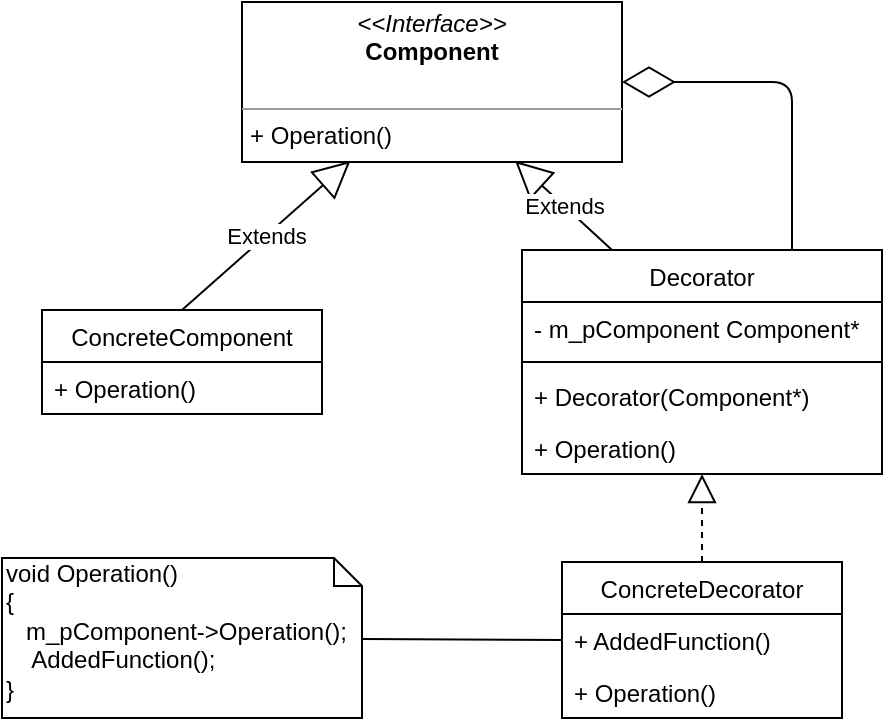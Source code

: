 <mxfile version="13.6.2" type="device"><diagram id="C5RBs43oDa-KdzZeNtuy" name="Page-1"><mxGraphModel dx="1086" dy="807" grid="1" gridSize="10" guides="1" tooltips="1" connect="1" arrows="1" fold="1" page="1" pageScale="1" pageWidth="827" pageHeight="1169" math="0" shadow="0"><root><mxCell id="WIyWlLk6GJQsqaUBKTNV-0"/><mxCell id="WIyWlLk6GJQsqaUBKTNV-1" parent="WIyWlLk6GJQsqaUBKTNV-0"/><mxCell id="zk4vR_lqvcglwfHkznx2-5" value="&lt;p style=&quot;margin: 0px ; margin-top: 4px ; text-align: center&quot;&gt;&lt;i&gt;&amp;lt;&amp;lt;Interface&amp;gt;&amp;gt;&lt;/i&gt;&lt;br&gt;&lt;b&gt;Component&lt;/b&gt;&lt;/p&gt;&lt;br&gt;&lt;hr size=&quot;1&quot;&gt;&lt;p style=&quot;margin: 0px ; margin-left: 4px&quot;&gt;+ Operation()&lt;/p&gt;" style="verticalAlign=top;align=left;overflow=fill;fontSize=12;fontFamily=Helvetica;html=1;" vertex="1" parent="WIyWlLk6GJQsqaUBKTNV-1"><mxGeometry x="330" y="350" width="190" height="80" as="geometry"/></mxCell><mxCell id="zk4vR_lqvcglwfHkznx2-10" value="Decorator" style="swimlane;fontStyle=0;childLayout=stackLayout;horizontal=1;startSize=26;fillColor=none;horizontalStack=0;resizeParent=1;resizeParentMax=0;resizeLast=0;collapsible=1;marginBottom=0;" vertex="1" parent="WIyWlLk6GJQsqaUBKTNV-1"><mxGeometry x="470" y="474" width="180" height="112" as="geometry"/></mxCell><mxCell id="zk4vR_lqvcglwfHkznx2-11" value="- m_pComponent Component*" style="text;strokeColor=none;fillColor=none;align=left;verticalAlign=top;spacingLeft=4;spacingRight=4;overflow=hidden;rotatable=0;points=[[0,0.5],[1,0.5]];portConstraint=eastwest;" vertex="1" parent="zk4vR_lqvcglwfHkznx2-10"><mxGeometry y="26" width="180" height="26" as="geometry"/></mxCell><mxCell id="zk4vR_lqvcglwfHkznx2-14" value="" style="line;strokeWidth=1;fillColor=none;align=left;verticalAlign=middle;spacingTop=-1;spacingLeft=3;spacingRight=3;rotatable=0;labelPosition=right;points=[];portConstraint=eastwest;" vertex="1" parent="zk4vR_lqvcglwfHkznx2-10"><mxGeometry y="52" width="180" height="8" as="geometry"/></mxCell><mxCell id="zk4vR_lqvcglwfHkznx2-12" value="+ Decorator(Component*)" style="text;strokeColor=none;fillColor=none;align=left;verticalAlign=top;spacingLeft=4;spacingRight=4;overflow=hidden;rotatable=0;points=[[0,0.5],[1,0.5]];portConstraint=eastwest;" vertex="1" parent="zk4vR_lqvcglwfHkznx2-10"><mxGeometry y="60" width="180" height="26" as="geometry"/></mxCell><mxCell id="zk4vR_lqvcglwfHkznx2-13" value="+ Operation()" style="text;strokeColor=none;fillColor=none;align=left;verticalAlign=top;spacingLeft=4;spacingRight=4;overflow=hidden;rotatable=0;points=[[0,0.5],[1,0.5]];portConstraint=eastwest;" vertex="1" parent="zk4vR_lqvcglwfHkznx2-10"><mxGeometry y="86" width="180" height="26" as="geometry"/></mxCell><mxCell id="zk4vR_lqvcglwfHkznx2-6" value="ConcreteComponent" style="swimlane;fontStyle=0;childLayout=stackLayout;horizontal=1;startSize=26;fillColor=none;horizontalStack=0;resizeParent=1;resizeParentMax=0;resizeLast=0;collapsible=1;marginBottom=0;" vertex="1" parent="WIyWlLk6GJQsqaUBKTNV-1"><mxGeometry x="230" y="504" width="140" height="52" as="geometry"/></mxCell><mxCell id="zk4vR_lqvcglwfHkznx2-15" value="+ Operation()" style="text;strokeColor=none;fillColor=none;align=left;verticalAlign=top;spacingLeft=4;spacingRight=4;overflow=hidden;rotatable=0;points=[[0,0.5],[1,0.5]];portConstraint=eastwest;" vertex="1" parent="zk4vR_lqvcglwfHkznx2-6"><mxGeometry y="26" width="140" height="26" as="geometry"/></mxCell><mxCell id="zk4vR_lqvcglwfHkznx2-16" value="ConcreteDecorator" style="swimlane;fontStyle=0;childLayout=stackLayout;horizontal=1;startSize=26;fillColor=none;horizontalStack=0;resizeParent=1;resizeParentMax=0;resizeLast=0;collapsible=1;marginBottom=0;" vertex="1" parent="WIyWlLk6GJQsqaUBKTNV-1"><mxGeometry x="490" y="630" width="140" height="78" as="geometry"/></mxCell><mxCell id="zk4vR_lqvcglwfHkznx2-23" value="+ AddedFunction()" style="text;strokeColor=none;fillColor=none;align=left;verticalAlign=top;spacingLeft=4;spacingRight=4;overflow=hidden;rotatable=0;points=[[0,0.5],[1,0.5]];portConstraint=eastwest;" vertex="1" parent="zk4vR_lqvcglwfHkznx2-16"><mxGeometry y="26" width="140" height="26" as="geometry"/></mxCell><mxCell id="zk4vR_lqvcglwfHkznx2-24" value="+ Operation()" style="text;strokeColor=none;fillColor=none;align=left;verticalAlign=top;spacingLeft=4;spacingRight=4;overflow=hidden;rotatable=0;points=[[0,0.5],[1,0.5]];portConstraint=eastwest;" vertex="1" parent="zk4vR_lqvcglwfHkznx2-16"><mxGeometry y="52" width="140" height="26" as="geometry"/></mxCell><mxCell id="zk4vR_lqvcglwfHkznx2-18" value="" style="endArrow=block;dashed=1;endFill=0;endSize=12;html=1;entryX=0.5;entryY=1;entryDx=0;entryDy=0;" edge="1" parent="WIyWlLk6GJQsqaUBKTNV-1" source="zk4vR_lqvcglwfHkznx2-16" target="zk4vR_lqvcglwfHkznx2-10"><mxGeometry width="160" relative="1" as="geometry"><mxPoint x="330" y="710" as="sourcePoint"/><mxPoint x="490" y="710" as="targetPoint"/></mxGeometry></mxCell><mxCell id="zk4vR_lqvcglwfHkznx2-19" value="Extends" style="endArrow=block;endSize=16;endFill=0;html=1;entryX=0.285;entryY=0.994;entryDx=0;entryDy=0;entryPerimeter=0;exitX=0.5;exitY=0;exitDx=0;exitDy=0;" edge="1" parent="WIyWlLk6GJQsqaUBKTNV-1" source="zk4vR_lqvcglwfHkznx2-6" target="zk4vR_lqvcglwfHkznx2-5"><mxGeometry width="160" relative="1" as="geometry"><mxPoint x="240" y="620" as="sourcePoint"/><mxPoint x="400" y="620" as="targetPoint"/></mxGeometry></mxCell><mxCell id="zk4vR_lqvcglwfHkznx2-20" value="Extends" style="endArrow=block;endSize=16;endFill=0;html=1;entryX=0.719;entryY=0.994;entryDx=0;entryDy=0;entryPerimeter=0;exitX=0.25;exitY=0;exitDx=0;exitDy=0;" edge="1" parent="WIyWlLk6GJQsqaUBKTNV-1" source="zk4vR_lqvcglwfHkznx2-10" target="zk4vR_lqvcglwfHkznx2-5"><mxGeometry width="160" relative="1" as="geometry"><mxPoint x="310" y="680" as="sourcePoint"/><mxPoint x="470" y="680" as="targetPoint"/></mxGeometry></mxCell><mxCell id="zk4vR_lqvcglwfHkznx2-22" value="" style="endArrow=diamondThin;endFill=0;endSize=24;html=1;exitX=0.75;exitY=0;exitDx=0;exitDy=0;entryX=1;entryY=0.5;entryDx=0;entryDy=0;" edge="1" parent="WIyWlLk6GJQsqaUBKTNV-1" source="zk4vR_lqvcglwfHkznx2-10" target="zk4vR_lqvcglwfHkznx2-5"><mxGeometry width="160" relative="1" as="geometry"><mxPoint x="240" y="640" as="sourcePoint"/><mxPoint x="522" y="385" as="targetPoint"/><Array as="points"><mxPoint x="605" y="390"/></Array></mxGeometry></mxCell><mxCell id="zk4vR_lqvcglwfHkznx2-25" value="void Operation()&lt;br&gt;{&lt;br&gt;&amp;nbsp; &amp;nbsp;&lt;span&gt;m_pComponent-&amp;gt;Operation();&lt;br&gt;&amp;nbsp; &amp;nbsp; AddedFunction();&lt;br&gt;}&lt;br&gt;&lt;/span&gt;" style="shape=note;whiteSpace=wrap;html=1;size=14;verticalAlign=top;align=left;spacingTop=-6;" vertex="1" parent="WIyWlLk6GJQsqaUBKTNV-1"><mxGeometry x="210" y="628" width="180" height="80" as="geometry"/></mxCell><mxCell id="zk4vR_lqvcglwfHkznx2-26" style="edgeStyle=none;rounded=0;orthogonalLoop=1;jettySize=auto;html=1;exitX=0;exitY=0.5;exitDx=0;exitDy=0;endArrow=none;endFill=0;" edge="1" parent="WIyWlLk6GJQsqaUBKTNV-1" source="zk4vR_lqvcglwfHkznx2-23" target="zk4vR_lqvcglwfHkznx2-25"><mxGeometry relative="1" as="geometry"/></mxCell></root></mxGraphModel></diagram></mxfile>